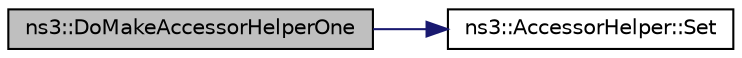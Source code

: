 digraph "ns3::DoMakeAccessorHelperOne"
{
  edge [fontname="Helvetica",fontsize="10",labelfontname="Helvetica",labelfontsize="10"];
  node [fontname="Helvetica",fontsize="10",shape=record];
  rankdir="LR";
  Node1 [label="ns3::DoMakeAccessorHelperOne",height=0.2,width=0.4,color="black", fillcolor="grey75", style="filled", fontcolor="black"];
  Node1 -> Node2 [color="midnightblue",fontsize="10",style="solid"];
  Node2 [label="ns3::AccessorHelper::Set",height=0.2,width=0.4,color="black", fillcolor="white", style="filled",URL="$dd/d78/classns3_1_1AccessorHelper.html#a5cc2ded11ad68aec37a50abf7b02dcef"];
}
